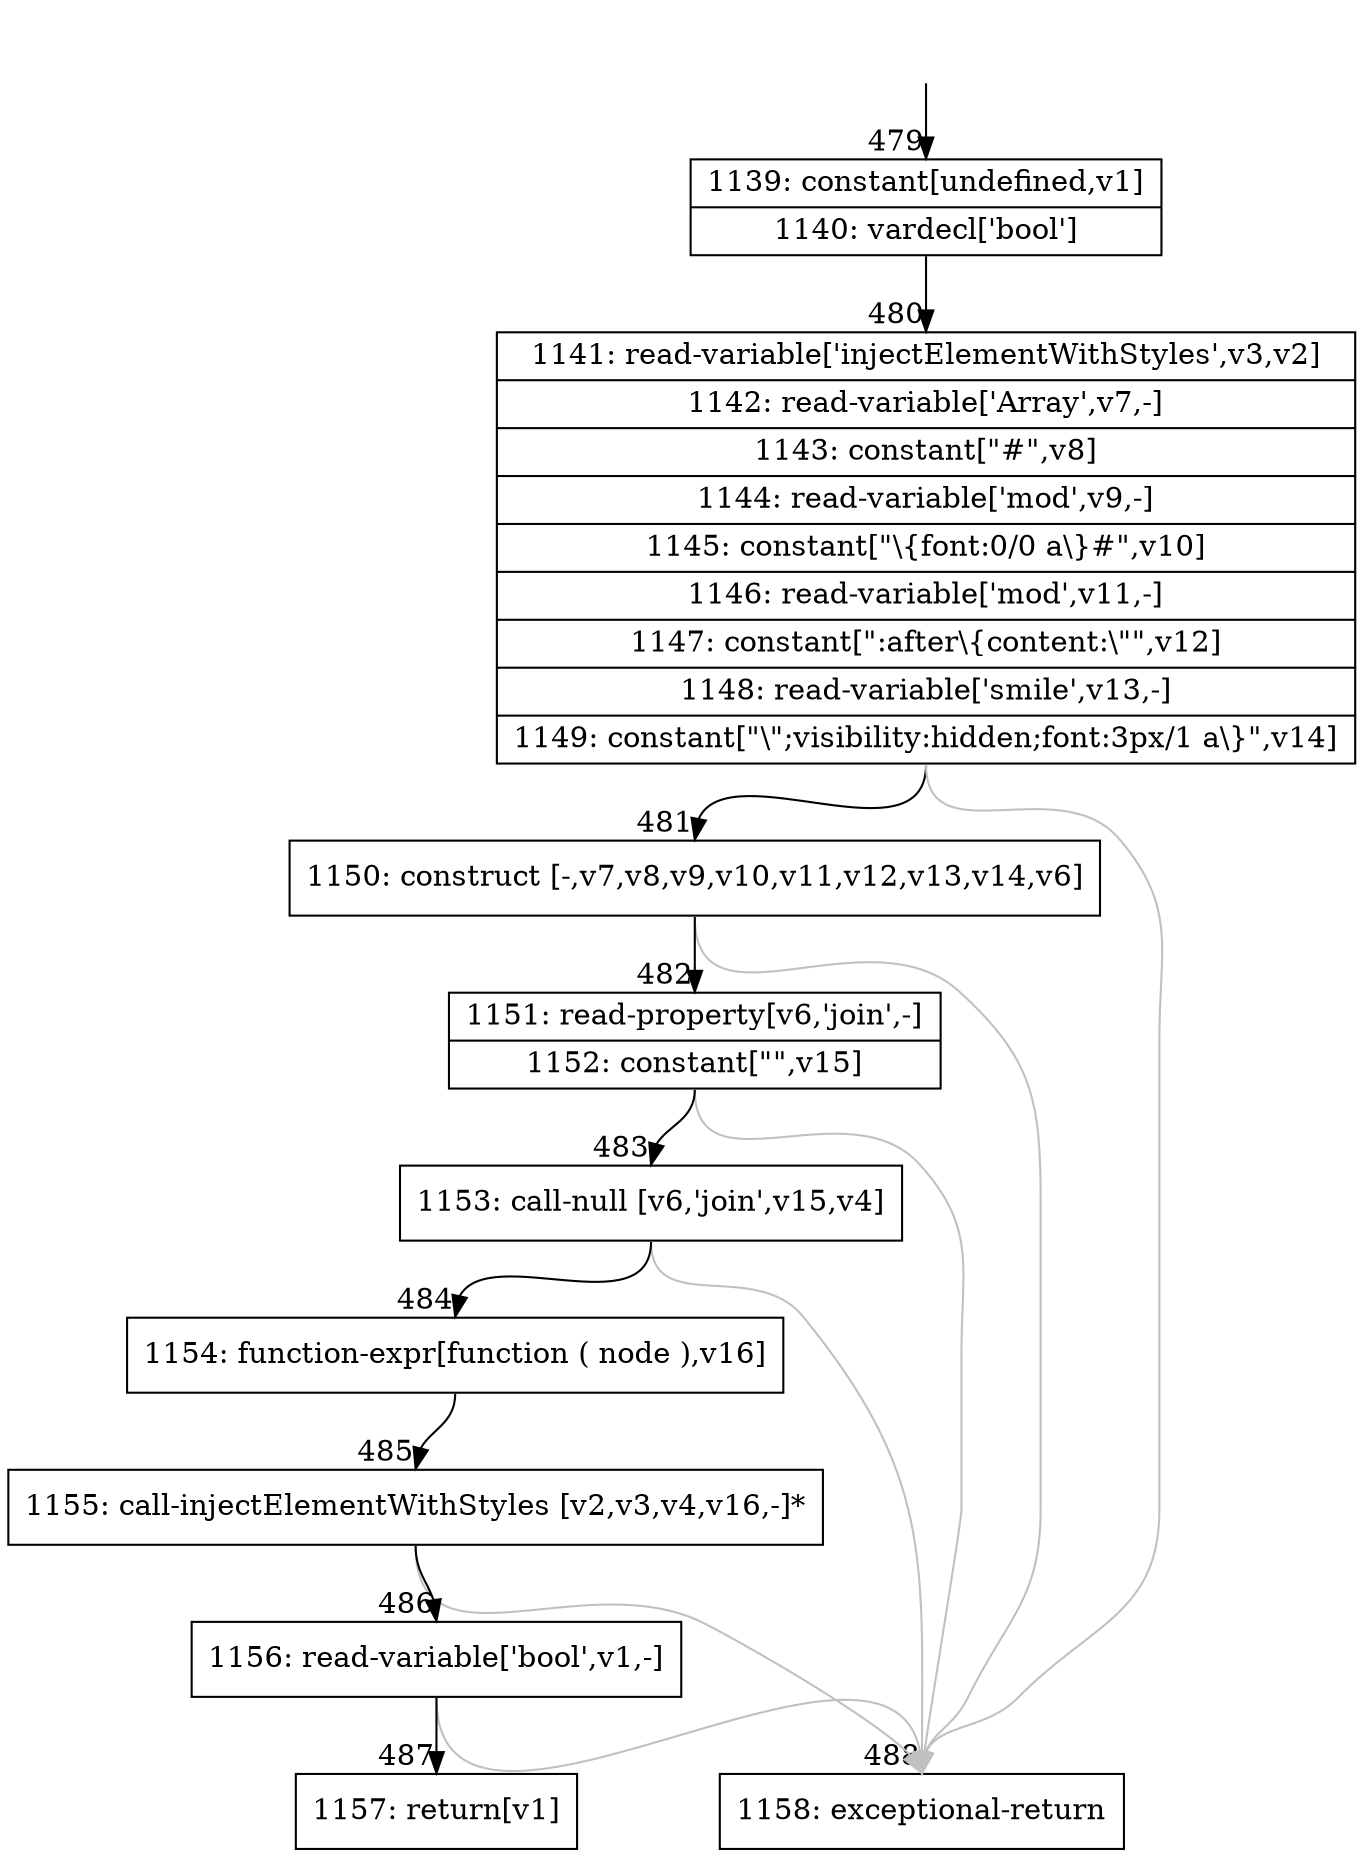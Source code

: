 digraph {
rankdir="TD"
BB_entry52[shape=none,label=""];
BB_entry52 -> BB479 [tailport=s, headport=n, headlabel="    479"]
BB479 [shape=record label="{1139: constant[undefined,v1]|1140: vardecl['bool']}" ] 
BB479 -> BB480 [tailport=s, headport=n, headlabel="      480"]
BB480 [shape=record label="{1141: read-variable['injectElementWithStyles',v3,v2]|1142: read-variable['Array',v7,-]|1143: constant[\"#\",v8]|1144: read-variable['mod',v9,-]|1145: constant[\"\\\{font:0/0 a\\\}#\",v10]|1146: read-variable['mod',v11,-]|1147: constant[\":after\\\{content:\\\"\",v12]|1148: read-variable['smile',v13,-]|1149: constant[\"\\\";visibility:hidden;font:3px/1 a\\\}\",v14]}" ] 
BB480 -> BB481 [tailport=s, headport=n, headlabel="      481"]
BB480 -> BB488 [tailport=s, headport=n, color=gray, headlabel="      488"]
BB481 [shape=record label="{1150: construct [-,v7,v8,v9,v10,v11,v12,v13,v14,v6]}" ] 
BB481 -> BB482 [tailport=s, headport=n, headlabel="      482"]
BB481 -> BB488 [tailport=s, headport=n, color=gray]
BB482 [shape=record label="{1151: read-property[v6,'join',-]|1152: constant[\"\",v15]}" ] 
BB482 -> BB483 [tailport=s, headport=n, headlabel="      483"]
BB482 -> BB488 [tailport=s, headport=n, color=gray]
BB483 [shape=record label="{1153: call-null [v6,'join',v15,v4]}" ] 
BB483 -> BB484 [tailport=s, headport=n, headlabel="      484"]
BB483 -> BB488 [tailport=s, headport=n, color=gray]
BB484 [shape=record label="{1154: function-expr[function ( node ),v16]}" ] 
BB484 -> BB485 [tailport=s, headport=n, headlabel="      485"]
BB485 [shape=record label="{1155: call-injectElementWithStyles [v2,v3,v4,v16,-]*}" ] 
BB485 -> BB486 [tailport=s, headport=n, headlabel="      486"]
BB485 -> BB488 [tailport=s, headport=n, color=gray]
BB486 [shape=record label="{1156: read-variable['bool',v1,-]}" ] 
BB486 -> BB487 [tailport=s, headport=n, headlabel="      487"]
BB486 -> BB488 [tailport=s, headport=n, color=gray]
BB487 [shape=record label="{1157: return[v1]}" ] 
BB488 [shape=record label="{1158: exceptional-return}" ] 
//#$~ 449
}
